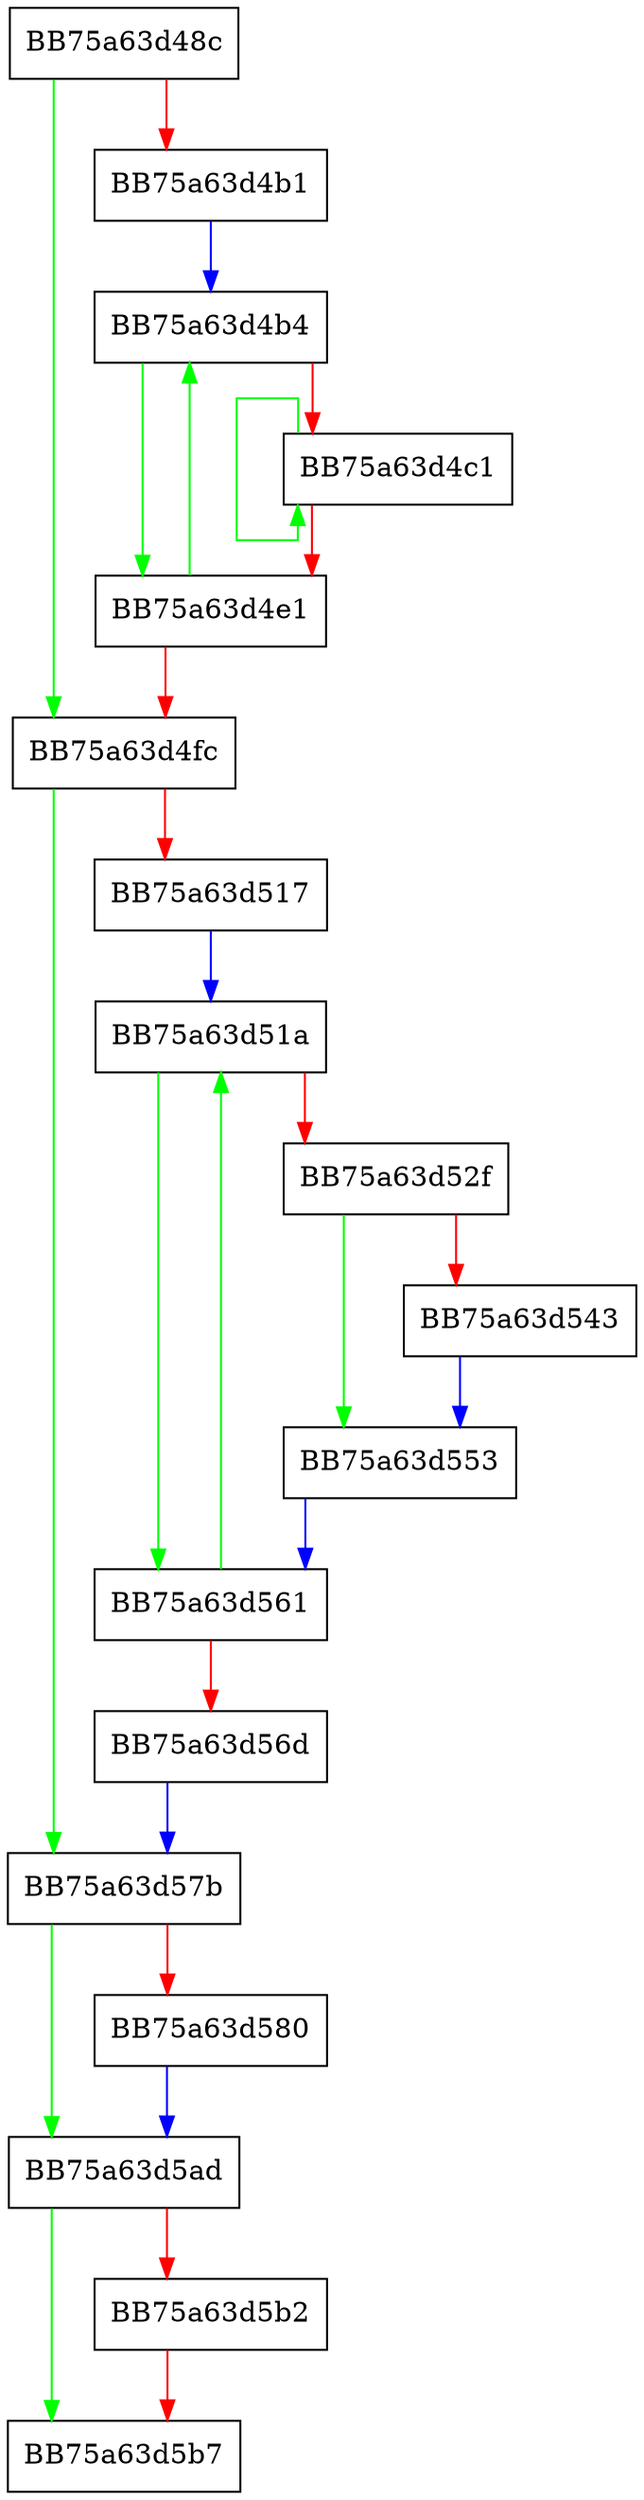 digraph rebuild_marks {
  node [shape="box"];
  graph [splines=ortho];
  BB75a63d48c -> BB75a63d4fc [color="green"];
  BB75a63d48c -> BB75a63d4b1 [color="red"];
  BB75a63d4b1 -> BB75a63d4b4 [color="blue"];
  BB75a63d4b4 -> BB75a63d4e1 [color="green"];
  BB75a63d4b4 -> BB75a63d4c1 [color="red"];
  BB75a63d4c1 -> BB75a63d4c1 [color="green"];
  BB75a63d4c1 -> BB75a63d4e1 [color="red"];
  BB75a63d4e1 -> BB75a63d4b4 [color="green"];
  BB75a63d4e1 -> BB75a63d4fc [color="red"];
  BB75a63d4fc -> BB75a63d57b [color="green"];
  BB75a63d4fc -> BB75a63d517 [color="red"];
  BB75a63d517 -> BB75a63d51a [color="blue"];
  BB75a63d51a -> BB75a63d561 [color="green"];
  BB75a63d51a -> BB75a63d52f [color="red"];
  BB75a63d52f -> BB75a63d553 [color="green"];
  BB75a63d52f -> BB75a63d543 [color="red"];
  BB75a63d543 -> BB75a63d553 [color="blue"];
  BB75a63d553 -> BB75a63d561 [color="blue"];
  BB75a63d561 -> BB75a63d51a [color="green"];
  BB75a63d561 -> BB75a63d56d [color="red"];
  BB75a63d56d -> BB75a63d57b [color="blue"];
  BB75a63d57b -> BB75a63d5ad [color="green"];
  BB75a63d57b -> BB75a63d580 [color="red"];
  BB75a63d580 -> BB75a63d5ad [color="blue"];
  BB75a63d5ad -> BB75a63d5b7 [color="green"];
  BB75a63d5ad -> BB75a63d5b2 [color="red"];
  BB75a63d5b2 -> BB75a63d5b7 [color="red"];
}